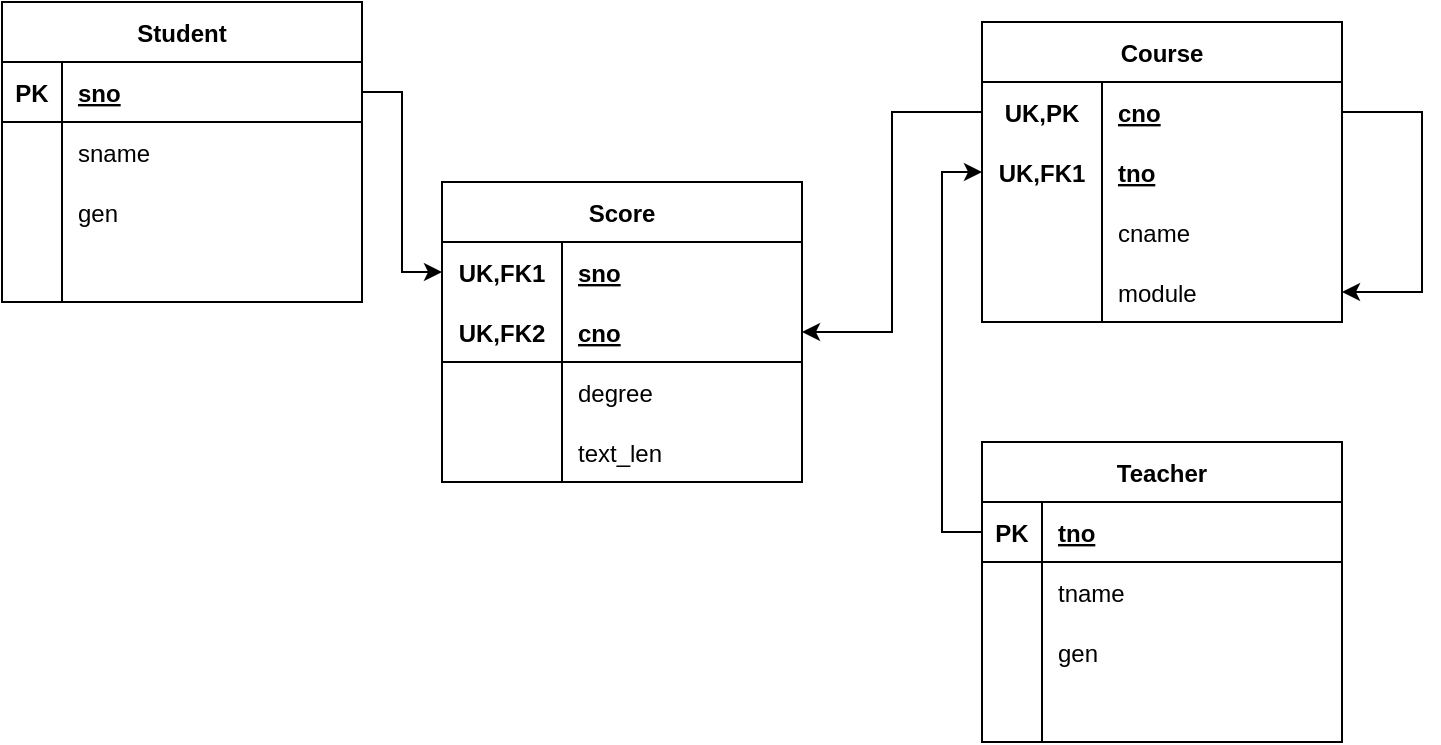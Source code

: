 <mxfile version="20.8.16" type="device"><diagram name="Page-1" id="FQQYCCPGmwDF81mB31Ew"><mxGraphModel dx="1360" dy="843" grid="1" gridSize="10" guides="1" tooltips="1" connect="1" arrows="1" fold="1" page="1" pageScale="1" pageWidth="850" pageHeight="1100" math="0" shadow="0"><root><mxCell id="0"/><mxCell id="1" parent="0"/><mxCell id="WZFRj8r3ap8VLoNJJhcY-3" value="Student" style="shape=table;startSize=30;container=1;collapsible=1;childLayout=tableLayout;fixedRows=1;rowLines=0;fontStyle=1;align=center;resizeLast=1;" vertex="1" parent="1"><mxGeometry x="30" y="180" width="180" height="150" as="geometry"/></mxCell><mxCell id="WZFRj8r3ap8VLoNJJhcY-4" value="" style="shape=tableRow;horizontal=0;startSize=0;swimlaneHead=0;swimlaneBody=0;fillColor=none;collapsible=0;dropTarget=0;points=[[0,0.5],[1,0.5]];portConstraint=eastwest;top=0;left=0;right=0;bottom=1;" vertex="1" parent="WZFRj8r3ap8VLoNJJhcY-3"><mxGeometry y="30" width="180" height="30" as="geometry"/></mxCell><mxCell id="WZFRj8r3ap8VLoNJJhcY-5" value="PK" style="shape=partialRectangle;connectable=0;fillColor=none;top=0;left=0;bottom=0;right=0;fontStyle=1;overflow=hidden;" vertex="1" parent="WZFRj8r3ap8VLoNJJhcY-4"><mxGeometry width="30" height="30" as="geometry"><mxRectangle width="30" height="30" as="alternateBounds"/></mxGeometry></mxCell><mxCell id="WZFRj8r3ap8VLoNJJhcY-6" value="sno" style="shape=partialRectangle;connectable=0;fillColor=none;top=0;left=0;bottom=0;right=0;align=left;spacingLeft=6;fontStyle=5;overflow=hidden;" vertex="1" parent="WZFRj8r3ap8VLoNJJhcY-4"><mxGeometry x="30" width="150" height="30" as="geometry"><mxRectangle width="150" height="30" as="alternateBounds"/></mxGeometry></mxCell><mxCell id="WZFRj8r3ap8VLoNJJhcY-7" value="" style="shape=tableRow;horizontal=0;startSize=0;swimlaneHead=0;swimlaneBody=0;fillColor=none;collapsible=0;dropTarget=0;points=[[0,0.5],[1,0.5]];portConstraint=eastwest;top=0;left=0;right=0;bottom=0;" vertex="1" parent="WZFRj8r3ap8VLoNJJhcY-3"><mxGeometry y="60" width="180" height="30" as="geometry"/></mxCell><mxCell id="WZFRj8r3ap8VLoNJJhcY-8" value="" style="shape=partialRectangle;connectable=0;fillColor=none;top=0;left=0;bottom=0;right=0;editable=1;overflow=hidden;" vertex="1" parent="WZFRj8r3ap8VLoNJJhcY-7"><mxGeometry width="30" height="30" as="geometry"><mxRectangle width="30" height="30" as="alternateBounds"/></mxGeometry></mxCell><mxCell id="WZFRj8r3ap8VLoNJJhcY-9" value="sname" style="shape=partialRectangle;connectable=0;fillColor=none;top=0;left=0;bottom=0;right=0;align=left;spacingLeft=6;overflow=hidden;" vertex="1" parent="WZFRj8r3ap8VLoNJJhcY-7"><mxGeometry x="30" width="150" height="30" as="geometry"><mxRectangle width="150" height="30" as="alternateBounds"/></mxGeometry></mxCell><mxCell id="WZFRj8r3ap8VLoNJJhcY-10" value="" style="shape=tableRow;horizontal=0;startSize=0;swimlaneHead=0;swimlaneBody=0;fillColor=none;collapsible=0;dropTarget=0;points=[[0,0.5],[1,0.5]];portConstraint=eastwest;top=0;left=0;right=0;bottom=0;" vertex="1" parent="WZFRj8r3ap8VLoNJJhcY-3"><mxGeometry y="90" width="180" height="30" as="geometry"/></mxCell><mxCell id="WZFRj8r3ap8VLoNJJhcY-11" value="" style="shape=partialRectangle;connectable=0;fillColor=none;top=0;left=0;bottom=0;right=0;editable=1;overflow=hidden;" vertex="1" parent="WZFRj8r3ap8VLoNJJhcY-10"><mxGeometry width="30" height="30" as="geometry"><mxRectangle width="30" height="30" as="alternateBounds"/></mxGeometry></mxCell><mxCell id="WZFRj8r3ap8VLoNJJhcY-12" value="gen" style="shape=partialRectangle;connectable=0;fillColor=none;top=0;left=0;bottom=0;right=0;align=left;spacingLeft=6;overflow=hidden;" vertex="1" parent="WZFRj8r3ap8VLoNJJhcY-10"><mxGeometry x="30" width="150" height="30" as="geometry"><mxRectangle width="150" height="30" as="alternateBounds"/></mxGeometry></mxCell><mxCell id="WZFRj8r3ap8VLoNJJhcY-13" value="" style="shape=tableRow;horizontal=0;startSize=0;swimlaneHead=0;swimlaneBody=0;fillColor=none;collapsible=0;dropTarget=0;points=[[0,0.5],[1,0.5]];portConstraint=eastwest;top=0;left=0;right=0;bottom=0;" vertex="1" parent="WZFRj8r3ap8VLoNJJhcY-3"><mxGeometry y="120" width="180" height="30" as="geometry"/></mxCell><mxCell id="WZFRj8r3ap8VLoNJJhcY-14" value="" style="shape=partialRectangle;connectable=0;fillColor=none;top=0;left=0;bottom=0;right=0;editable=1;overflow=hidden;" vertex="1" parent="WZFRj8r3ap8VLoNJJhcY-13"><mxGeometry width="30" height="30" as="geometry"><mxRectangle width="30" height="30" as="alternateBounds"/></mxGeometry></mxCell><mxCell id="WZFRj8r3ap8VLoNJJhcY-15" value="" style="shape=partialRectangle;connectable=0;fillColor=none;top=0;left=0;bottom=0;right=0;align=left;spacingLeft=6;overflow=hidden;" vertex="1" parent="WZFRj8r3ap8VLoNJJhcY-13"><mxGeometry x="30" width="150" height="30" as="geometry"><mxRectangle width="150" height="30" as="alternateBounds"/></mxGeometry></mxCell><mxCell id="WZFRj8r3ap8VLoNJJhcY-42" value="Teacher" style="shape=table;startSize=30;container=1;collapsible=1;childLayout=tableLayout;fixedRows=1;rowLines=0;fontStyle=1;align=center;resizeLast=1;" vertex="1" parent="1"><mxGeometry x="520" y="400" width="180" height="150" as="geometry"/></mxCell><mxCell id="WZFRj8r3ap8VLoNJJhcY-43" value="" style="shape=tableRow;horizontal=0;startSize=0;swimlaneHead=0;swimlaneBody=0;fillColor=none;collapsible=0;dropTarget=0;points=[[0,0.5],[1,0.5]];portConstraint=eastwest;top=0;left=0;right=0;bottom=1;" vertex="1" parent="WZFRj8r3ap8VLoNJJhcY-42"><mxGeometry y="30" width="180" height="30" as="geometry"/></mxCell><mxCell id="WZFRj8r3ap8VLoNJJhcY-44" value="PK" style="shape=partialRectangle;connectable=0;fillColor=none;top=0;left=0;bottom=0;right=0;fontStyle=1;overflow=hidden;" vertex="1" parent="WZFRj8r3ap8VLoNJJhcY-43"><mxGeometry width="30" height="30" as="geometry"><mxRectangle width="30" height="30" as="alternateBounds"/></mxGeometry></mxCell><mxCell id="WZFRj8r3ap8VLoNJJhcY-45" value="tno" style="shape=partialRectangle;connectable=0;fillColor=none;top=0;left=0;bottom=0;right=0;align=left;spacingLeft=6;fontStyle=5;overflow=hidden;" vertex="1" parent="WZFRj8r3ap8VLoNJJhcY-43"><mxGeometry x="30" width="150" height="30" as="geometry"><mxRectangle width="150" height="30" as="alternateBounds"/></mxGeometry></mxCell><mxCell id="WZFRj8r3ap8VLoNJJhcY-46" value="" style="shape=tableRow;horizontal=0;startSize=0;swimlaneHead=0;swimlaneBody=0;fillColor=none;collapsible=0;dropTarget=0;points=[[0,0.5],[1,0.5]];portConstraint=eastwest;top=0;left=0;right=0;bottom=0;" vertex="1" parent="WZFRj8r3ap8VLoNJJhcY-42"><mxGeometry y="60" width="180" height="30" as="geometry"/></mxCell><mxCell id="WZFRj8r3ap8VLoNJJhcY-47" value="" style="shape=partialRectangle;connectable=0;fillColor=none;top=0;left=0;bottom=0;right=0;editable=1;overflow=hidden;" vertex="1" parent="WZFRj8r3ap8VLoNJJhcY-46"><mxGeometry width="30" height="30" as="geometry"><mxRectangle width="30" height="30" as="alternateBounds"/></mxGeometry></mxCell><mxCell id="WZFRj8r3ap8VLoNJJhcY-48" value="tname" style="shape=partialRectangle;connectable=0;fillColor=none;top=0;left=0;bottom=0;right=0;align=left;spacingLeft=6;overflow=hidden;" vertex="1" parent="WZFRj8r3ap8VLoNJJhcY-46"><mxGeometry x="30" width="150" height="30" as="geometry"><mxRectangle width="150" height="30" as="alternateBounds"/></mxGeometry></mxCell><mxCell id="WZFRj8r3ap8VLoNJJhcY-49" value="" style="shape=tableRow;horizontal=0;startSize=0;swimlaneHead=0;swimlaneBody=0;fillColor=none;collapsible=0;dropTarget=0;points=[[0,0.5],[1,0.5]];portConstraint=eastwest;top=0;left=0;right=0;bottom=0;" vertex="1" parent="WZFRj8r3ap8VLoNJJhcY-42"><mxGeometry y="90" width="180" height="30" as="geometry"/></mxCell><mxCell id="WZFRj8r3ap8VLoNJJhcY-50" value="" style="shape=partialRectangle;connectable=0;fillColor=none;top=0;left=0;bottom=0;right=0;editable=1;overflow=hidden;" vertex="1" parent="WZFRj8r3ap8VLoNJJhcY-49"><mxGeometry width="30" height="30" as="geometry"><mxRectangle width="30" height="30" as="alternateBounds"/></mxGeometry></mxCell><mxCell id="WZFRj8r3ap8VLoNJJhcY-51" value="gen" style="shape=partialRectangle;connectable=0;fillColor=none;top=0;left=0;bottom=0;right=0;align=left;spacingLeft=6;overflow=hidden;" vertex="1" parent="WZFRj8r3ap8VLoNJJhcY-49"><mxGeometry x="30" width="150" height="30" as="geometry"><mxRectangle width="150" height="30" as="alternateBounds"/></mxGeometry></mxCell><mxCell id="WZFRj8r3ap8VLoNJJhcY-52" value="" style="shape=tableRow;horizontal=0;startSize=0;swimlaneHead=0;swimlaneBody=0;fillColor=none;collapsible=0;dropTarget=0;points=[[0,0.5],[1,0.5]];portConstraint=eastwest;top=0;left=0;right=0;bottom=0;" vertex="1" parent="WZFRj8r3ap8VLoNJJhcY-42"><mxGeometry y="120" width="180" height="30" as="geometry"/></mxCell><mxCell id="WZFRj8r3ap8VLoNJJhcY-53" value="" style="shape=partialRectangle;connectable=0;fillColor=none;top=0;left=0;bottom=0;right=0;editable=1;overflow=hidden;" vertex="1" parent="WZFRj8r3ap8VLoNJJhcY-52"><mxGeometry width="30" height="30" as="geometry"><mxRectangle width="30" height="30" as="alternateBounds"/></mxGeometry></mxCell><mxCell id="WZFRj8r3ap8VLoNJJhcY-54" value="" style="shape=partialRectangle;connectable=0;fillColor=none;top=0;left=0;bottom=0;right=0;align=left;spacingLeft=6;overflow=hidden;" vertex="1" parent="WZFRj8r3ap8VLoNJJhcY-52"><mxGeometry x="30" width="150" height="30" as="geometry"><mxRectangle width="150" height="30" as="alternateBounds"/></mxGeometry></mxCell><mxCell id="WZFRj8r3ap8VLoNJJhcY-61" value="Score" style="shape=table;startSize=30;container=1;collapsible=1;childLayout=tableLayout;fixedRows=1;rowLines=0;fontStyle=1;align=center;resizeLast=1;" vertex="1" parent="1"><mxGeometry x="250" y="270" width="180" height="150" as="geometry"/></mxCell><mxCell id="WZFRj8r3ap8VLoNJJhcY-62" value="" style="shape=tableRow;horizontal=0;startSize=0;swimlaneHead=0;swimlaneBody=0;fillColor=none;collapsible=0;dropTarget=0;points=[[0,0.5],[1,0.5]];portConstraint=eastwest;top=0;left=0;right=0;bottom=0;" vertex="1" parent="WZFRj8r3ap8VLoNJJhcY-61"><mxGeometry y="30" width="180" height="30" as="geometry"/></mxCell><mxCell id="WZFRj8r3ap8VLoNJJhcY-63" value="UK,FK1" style="shape=partialRectangle;connectable=0;fillColor=none;top=0;left=0;bottom=0;right=0;fontStyle=1;overflow=hidden;" vertex="1" parent="WZFRj8r3ap8VLoNJJhcY-62"><mxGeometry width="60" height="30" as="geometry"><mxRectangle width="60" height="30" as="alternateBounds"/></mxGeometry></mxCell><mxCell id="WZFRj8r3ap8VLoNJJhcY-64" value="sno" style="shape=partialRectangle;connectable=0;fillColor=none;top=0;left=0;bottom=0;right=0;align=left;spacingLeft=6;fontStyle=5;overflow=hidden;" vertex="1" parent="WZFRj8r3ap8VLoNJJhcY-62"><mxGeometry x="60" width="120" height="30" as="geometry"><mxRectangle width="120" height="30" as="alternateBounds"/></mxGeometry></mxCell><mxCell id="WZFRj8r3ap8VLoNJJhcY-65" value="" style="shape=tableRow;horizontal=0;startSize=0;swimlaneHead=0;swimlaneBody=0;fillColor=none;collapsible=0;dropTarget=0;points=[[0,0.5],[1,0.5]];portConstraint=eastwest;top=0;left=0;right=0;bottom=1;" vertex="1" parent="WZFRj8r3ap8VLoNJJhcY-61"><mxGeometry y="60" width="180" height="30" as="geometry"/></mxCell><mxCell id="WZFRj8r3ap8VLoNJJhcY-66" value="UK,FK2" style="shape=partialRectangle;connectable=0;fillColor=none;top=0;left=0;bottom=0;right=0;fontStyle=1;overflow=hidden;" vertex="1" parent="WZFRj8r3ap8VLoNJJhcY-65"><mxGeometry width="60" height="30" as="geometry"><mxRectangle width="60" height="30" as="alternateBounds"/></mxGeometry></mxCell><mxCell id="WZFRj8r3ap8VLoNJJhcY-67" value="cno" style="shape=partialRectangle;connectable=0;fillColor=none;top=0;left=0;bottom=0;right=0;align=left;spacingLeft=6;fontStyle=5;overflow=hidden;" vertex="1" parent="WZFRj8r3ap8VLoNJJhcY-65"><mxGeometry x="60" width="120" height="30" as="geometry"><mxRectangle width="120" height="30" as="alternateBounds"/></mxGeometry></mxCell><mxCell id="WZFRj8r3ap8VLoNJJhcY-68" value="" style="shape=tableRow;horizontal=0;startSize=0;swimlaneHead=0;swimlaneBody=0;fillColor=none;collapsible=0;dropTarget=0;points=[[0,0.5],[1,0.5]];portConstraint=eastwest;top=0;left=0;right=0;bottom=0;" vertex="1" parent="WZFRj8r3ap8VLoNJJhcY-61"><mxGeometry y="90" width="180" height="30" as="geometry"/></mxCell><mxCell id="WZFRj8r3ap8VLoNJJhcY-69" value="" style="shape=partialRectangle;connectable=0;fillColor=none;top=0;left=0;bottom=0;right=0;editable=1;overflow=hidden;" vertex="1" parent="WZFRj8r3ap8VLoNJJhcY-68"><mxGeometry width="60" height="30" as="geometry"><mxRectangle width="60" height="30" as="alternateBounds"/></mxGeometry></mxCell><mxCell id="WZFRj8r3ap8VLoNJJhcY-70" value="degree" style="shape=partialRectangle;connectable=0;fillColor=none;top=0;left=0;bottom=0;right=0;align=left;spacingLeft=6;overflow=hidden;" vertex="1" parent="WZFRj8r3ap8VLoNJJhcY-68"><mxGeometry x="60" width="120" height="30" as="geometry"><mxRectangle width="120" height="30" as="alternateBounds"/></mxGeometry></mxCell><mxCell id="WZFRj8r3ap8VLoNJJhcY-71" value="" style="shape=tableRow;horizontal=0;startSize=0;swimlaneHead=0;swimlaneBody=0;fillColor=none;collapsible=0;dropTarget=0;points=[[0,0.5],[1,0.5]];portConstraint=eastwest;top=0;left=0;right=0;bottom=0;" vertex="1" parent="WZFRj8r3ap8VLoNJJhcY-61"><mxGeometry y="120" width="180" height="30" as="geometry"/></mxCell><mxCell id="WZFRj8r3ap8VLoNJJhcY-72" value="" style="shape=partialRectangle;connectable=0;fillColor=none;top=0;left=0;bottom=0;right=0;editable=1;overflow=hidden;" vertex="1" parent="WZFRj8r3ap8VLoNJJhcY-71"><mxGeometry width="60" height="30" as="geometry"><mxRectangle width="60" height="30" as="alternateBounds"/></mxGeometry></mxCell><mxCell id="WZFRj8r3ap8VLoNJJhcY-73" value="text_len" style="shape=partialRectangle;connectable=0;fillColor=none;top=0;left=0;bottom=0;right=0;align=left;spacingLeft=6;overflow=hidden;" vertex="1" parent="WZFRj8r3ap8VLoNJJhcY-71"><mxGeometry x="60" width="120" height="30" as="geometry"><mxRectangle width="120" height="30" as="alternateBounds"/></mxGeometry></mxCell><mxCell id="WZFRj8r3ap8VLoNJJhcY-81" value="Course" style="shape=table;startSize=30;container=1;collapsible=1;childLayout=tableLayout;fixedRows=1;rowLines=0;fontStyle=1;align=center;resizeLast=1;" vertex="1" parent="1"><mxGeometry x="520" y="190" width="180" height="150" as="geometry"/></mxCell><mxCell id="WZFRj8r3ap8VLoNJJhcY-108" style="edgeStyle=orthogonalEdgeStyle;rounded=0;orthogonalLoop=1;jettySize=auto;html=1;exitX=1;exitY=0.5;exitDx=0;exitDy=0;entryX=1;entryY=0.5;entryDx=0;entryDy=0;" edge="1" parent="WZFRj8r3ap8VLoNJJhcY-81" source="WZFRj8r3ap8VLoNJJhcY-102" target="WZFRj8r3ap8VLoNJJhcY-91"><mxGeometry relative="1" as="geometry"><Array as="points"><mxPoint x="220" y="45"/><mxPoint x="220" y="135"/></Array></mxGeometry></mxCell><mxCell id="WZFRj8r3ap8VLoNJJhcY-102" style="shape=tableRow;horizontal=0;startSize=0;swimlaneHead=0;swimlaneBody=0;fillColor=none;collapsible=0;dropTarget=0;points=[[0,0.5],[1,0.5]];portConstraint=eastwest;top=0;left=0;right=0;bottom=0;" vertex="1" parent="WZFRj8r3ap8VLoNJJhcY-81"><mxGeometry y="30" width="180" height="30" as="geometry"/></mxCell><mxCell id="WZFRj8r3ap8VLoNJJhcY-103" value="UK,PK" style="shape=partialRectangle;connectable=0;fillColor=none;top=0;left=0;bottom=0;right=0;fontStyle=1;overflow=hidden;" vertex="1" parent="WZFRj8r3ap8VLoNJJhcY-102"><mxGeometry width="60" height="30" as="geometry"><mxRectangle width="60" height="30" as="alternateBounds"/></mxGeometry></mxCell><mxCell id="WZFRj8r3ap8VLoNJJhcY-104" value="cno" style="shape=partialRectangle;connectable=0;fillColor=none;top=0;left=0;bottom=0;right=0;align=left;spacingLeft=6;fontStyle=5;overflow=hidden;" vertex="1" parent="WZFRj8r3ap8VLoNJJhcY-102"><mxGeometry x="60" width="120" height="30" as="geometry"><mxRectangle width="120" height="30" as="alternateBounds"/></mxGeometry></mxCell><mxCell id="WZFRj8r3ap8VLoNJJhcY-82" value="" style="shape=tableRow;horizontal=0;startSize=0;swimlaneHead=0;swimlaneBody=0;fillColor=none;collapsible=0;dropTarget=0;points=[[0,0.5],[1,0.5]];portConstraint=eastwest;top=0;left=0;right=0;bottom=0;" vertex="1" parent="WZFRj8r3ap8VLoNJJhcY-81"><mxGeometry y="60" width="180" height="30" as="geometry"/></mxCell><mxCell id="WZFRj8r3ap8VLoNJJhcY-83" value="UK,FK1" style="shape=partialRectangle;connectable=0;fillColor=none;top=0;left=0;bottom=0;right=0;fontStyle=1;overflow=hidden;" vertex="1" parent="WZFRj8r3ap8VLoNJJhcY-82"><mxGeometry width="60" height="30" as="geometry"><mxRectangle width="60" height="30" as="alternateBounds"/></mxGeometry></mxCell><mxCell id="WZFRj8r3ap8VLoNJJhcY-84" value="tno" style="shape=partialRectangle;connectable=0;fillColor=none;top=0;left=0;bottom=0;right=0;align=left;spacingLeft=6;fontStyle=5;overflow=hidden;" vertex="1" parent="WZFRj8r3ap8VLoNJJhcY-82"><mxGeometry x="60" width="120" height="30" as="geometry"><mxRectangle width="120" height="30" as="alternateBounds"/></mxGeometry></mxCell><mxCell id="WZFRj8r3ap8VLoNJJhcY-88" value="" style="shape=tableRow;horizontal=0;startSize=0;swimlaneHead=0;swimlaneBody=0;fillColor=none;collapsible=0;dropTarget=0;points=[[0,0.5],[1,0.5]];portConstraint=eastwest;top=0;left=0;right=0;bottom=0;" vertex="1" parent="WZFRj8r3ap8VLoNJJhcY-81"><mxGeometry y="90" width="180" height="30" as="geometry"/></mxCell><mxCell id="WZFRj8r3ap8VLoNJJhcY-89" value="" style="shape=partialRectangle;connectable=0;fillColor=none;top=0;left=0;bottom=0;right=0;editable=1;overflow=hidden;" vertex="1" parent="WZFRj8r3ap8VLoNJJhcY-88"><mxGeometry width="60" height="30" as="geometry"><mxRectangle width="60" height="30" as="alternateBounds"/></mxGeometry></mxCell><mxCell id="WZFRj8r3ap8VLoNJJhcY-90" value="cname" style="shape=partialRectangle;connectable=0;fillColor=none;top=0;left=0;bottom=0;right=0;align=left;spacingLeft=6;overflow=hidden;" vertex="1" parent="WZFRj8r3ap8VLoNJJhcY-88"><mxGeometry x="60" width="120" height="30" as="geometry"><mxRectangle width="120" height="30" as="alternateBounds"/></mxGeometry></mxCell><mxCell id="WZFRj8r3ap8VLoNJJhcY-91" value="" style="shape=tableRow;horizontal=0;startSize=0;swimlaneHead=0;swimlaneBody=0;fillColor=none;collapsible=0;dropTarget=0;points=[[0,0.5],[1,0.5]];portConstraint=eastwest;top=0;left=0;right=0;bottom=0;strokeColor=#000000;" vertex="1" parent="WZFRj8r3ap8VLoNJJhcY-81"><mxGeometry y="120" width="180" height="30" as="geometry"/></mxCell><mxCell id="WZFRj8r3ap8VLoNJJhcY-92" value="" style="shape=partialRectangle;connectable=0;fillColor=none;top=0;left=0;bottom=0;right=0;editable=1;overflow=hidden;" vertex="1" parent="WZFRj8r3ap8VLoNJJhcY-91"><mxGeometry width="60" height="30" as="geometry"><mxRectangle width="60" height="30" as="alternateBounds"/></mxGeometry></mxCell><mxCell id="WZFRj8r3ap8VLoNJJhcY-93" value="module" style="shape=partialRectangle;connectable=0;fillColor=none;top=0;left=0;bottom=0;right=0;align=left;spacingLeft=6;overflow=hidden;" vertex="1" parent="WZFRj8r3ap8VLoNJJhcY-91"><mxGeometry x="60" width="120" height="30" as="geometry"><mxRectangle width="120" height="30" as="alternateBounds"/></mxGeometry></mxCell><mxCell id="WZFRj8r3ap8VLoNJJhcY-105" style="edgeStyle=orthogonalEdgeStyle;rounded=0;orthogonalLoop=1;jettySize=auto;html=1;exitX=1;exitY=0.5;exitDx=0;exitDy=0;entryX=0;entryY=0.5;entryDx=0;entryDy=0;" edge="1" parent="1" source="WZFRj8r3ap8VLoNJJhcY-4" target="WZFRj8r3ap8VLoNJJhcY-62"><mxGeometry relative="1" as="geometry"/></mxCell><mxCell id="WZFRj8r3ap8VLoNJJhcY-106" style="edgeStyle=orthogonalEdgeStyle;rounded=0;orthogonalLoop=1;jettySize=auto;html=1;exitX=0;exitY=0.5;exitDx=0;exitDy=0;entryX=0;entryY=0.5;entryDx=0;entryDy=0;" edge="1" parent="1" source="WZFRj8r3ap8VLoNJJhcY-43" target="WZFRj8r3ap8VLoNJJhcY-82"><mxGeometry relative="1" as="geometry"/></mxCell><mxCell id="WZFRj8r3ap8VLoNJJhcY-107" style="edgeStyle=orthogonalEdgeStyle;rounded=0;orthogonalLoop=1;jettySize=auto;html=1;exitX=0;exitY=0.5;exitDx=0;exitDy=0;entryX=1;entryY=0.5;entryDx=0;entryDy=0;" edge="1" parent="1" source="WZFRj8r3ap8VLoNJJhcY-102" target="WZFRj8r3ap8VLoNJJhcY-65"><mxGeometry relative="1" as="geometry"/></mxCell></root></mxGraphModel></diagram></mxfile>